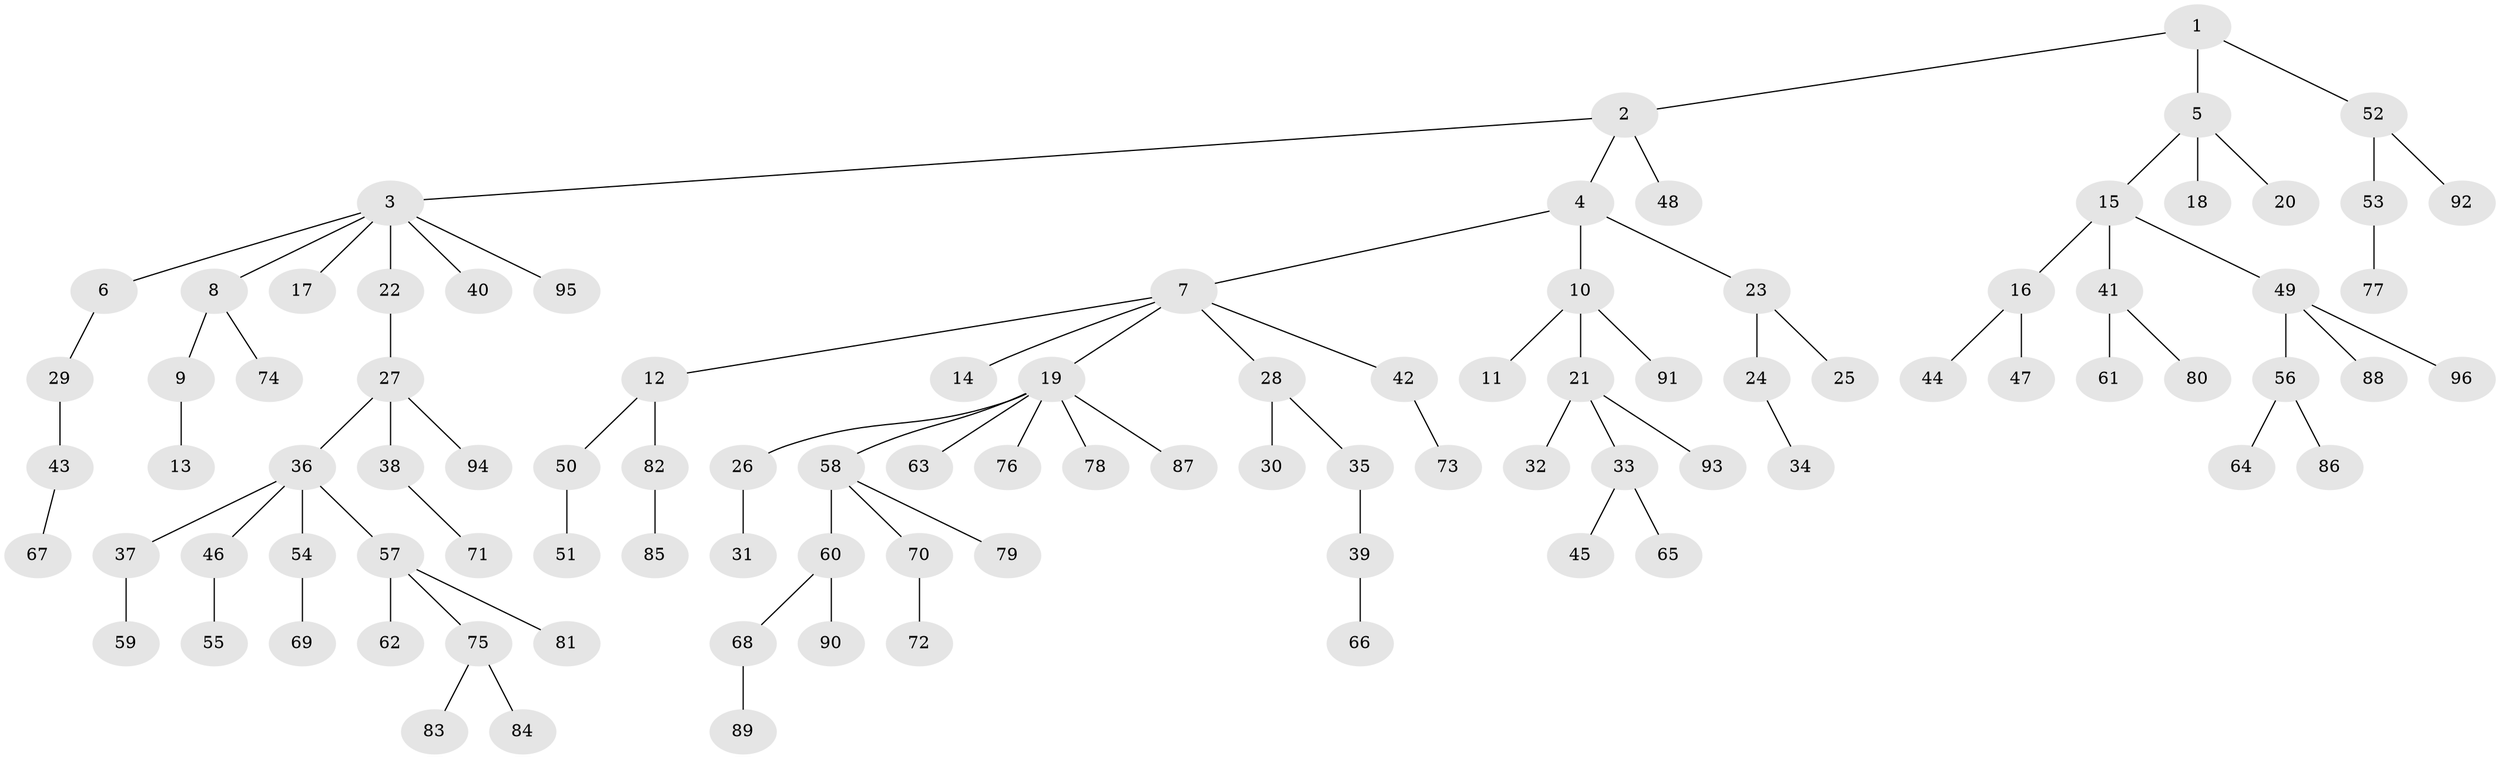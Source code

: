 // Generated by graph-tools (version 1.1) at 2025/02/03/09/25 03:02:26]
// undirected, 96 vertices, 95 edges
graph export_dot {
graph [start="1"]
  node [color=gray90,style=filled];
  1;
  2;
  3;
  4;
  5;
  6;
  7;
  8;
  9;
  10;
  11;
  12;
  13;
  14;
  15;
  16;
  17;
  18;
  19;
  20;
  21;
  22;
  23;
  24;
  25;
  26;
  27;
  28;
  29;
  30;
  31;
  32;
  33;
  34;
  35;
  36;
  37;
  38;
  39;
  40;
  41;
  42;
  43;
  44;
  45;
  46;
  47;
  48;
  49;
  50;
  51;
  52;
  53;
  54;
  55;
  56;
  57;
  58;
  59;
  60;
  61;
  62;
  63;
  64;
  65;
  66;
  67;
  68;
  69;
  70;
  71;
  72;
  73;
  74;
  75;
  76;
  77;
  78;
  79;
  80;
  81;
  82;
  83;
  84;
  85;
  86;
  87;
  88;
  89;
  90;
  91;
  92;
  93;
  94;
  95;
  96;
  1 -- 2;
  1 -- 5;
  1 -- 52;
  2 -- 3;
  2 -- 4;
  2 -- 48;
  3 -- 6;
  3 -- 8;
  3 -- 17;
  3 -- 22;
  3 -- 40;
  3 -- 95;
  4 -- 7;
  4 -- 10;
  4 -- 23;
  5 -- 15;
  5 -- 18;
  5 -- 20;
  6 -- 29;
  7 -- 12;
  7 -- 14;
  7 -- 19;
  7 -- 28;
  7 -- 42;
  8 -- 9;
  8 -- 74;
  9 -- 13;
  10 -- 11;
  10 -- 21;
  10 -- 91;
  12 -- 50;
  12 -- 82;
  15 -- 16;
  15 -- 41;
  15 -- 49;
  16 -- 44;
  16 -- 47;
  19 -- 26;
  19 -- 58;
  19 -- 63;
  19 -- 76;
  19 -- 78;
  19 -- 87;
  21 -- 32;
  21 -- 33;
  21 -- 93;
  22 -- 27;
  23 -- 24;
  23 -- 25;
  24 -- 34;
  26 -- 31;
  27 -- 36;
  27 -- 38;
  27 -- 94;
  28 -- 30;
  28 -- 35;
  29 -- 43;
  33 -- 45;
  33 -- 65;
  35 -- 39;
  36 -- 37;
  36 -- 46;
  36 -- 54;
  36 -- 57;
  37 -- 59;
  38 -- 71;
  39 -- 66;
  41 -- 61;
  41 -- 80;
  42 -- 73;
  43 -- 67;
  46 -- 55;
  49 -- 56;
  49 -- 88;
  49 -- 96;
  50 -- 51;
  52 -- 53;
  52 -- 92;
  53 -- 77;
  54 -- 69;
  56 -- 64;
  56 -- 86;
  57 -- 62;
  57 -- 75;
  57 -- 81;
  58 -- 60;
  58 -- 70;
  58 -- 79;
  60 -- 68;
  60 -- 90;
  68 -- 89;
  70 -- 72;
  75 -- 83;
  75 -- 84;
  82 -- 85;
}
